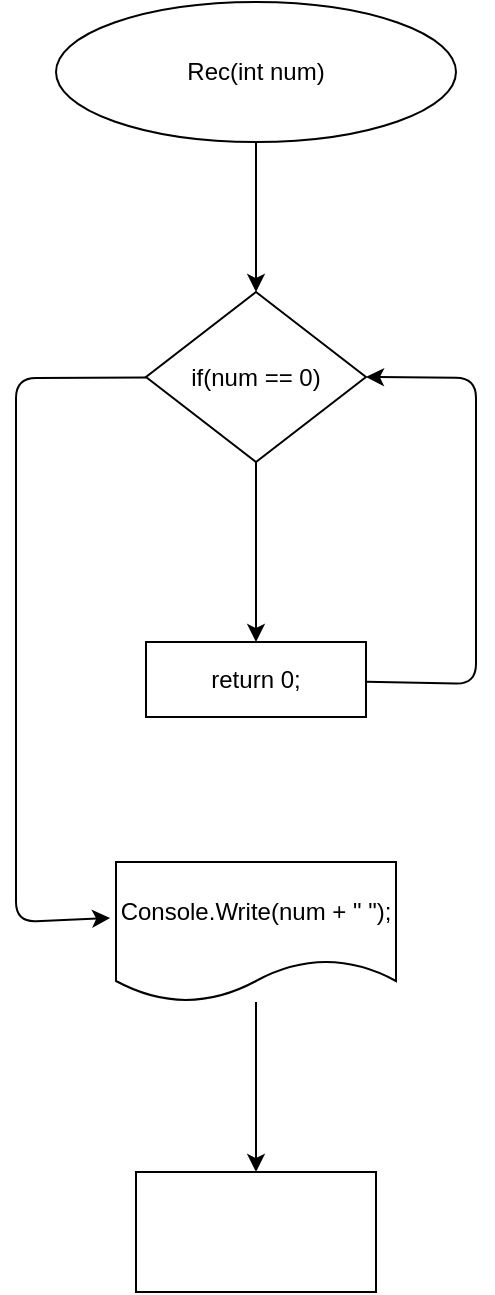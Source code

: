 <mxfile>
    <diagram id="f2G0p10LGin2iULdlwI0" name="Page-1">
        <mxGraphModel dx="1369" dy="519" grid="1" gridSize="10" guides="1" tooltips="1" connect="1" arrows="1" fold="1" page="1" pageScale="1" pageWidth="850" pageHeight="1100" math="0" shadow="0">
            <root>
                <mxCell id="0"/>
                <mxCell id="1" parent="0"/>
                <mxCell id="4" value="" style="edgeStyle=none;html=1;" edge="1" parent="1" source="2" target="3">
                    <mxGeometry relative="1" as="geometry"/>
                </mxCell>
                <mxCell id="2" value="Rec(int num)" style="ellipse;whiteSpace=wrap;html=1;" vertex="1" parent="1">
                    <mxGeometry x="290" y="80" width="200" height="70" as="geometry"/>
                </mxCell>
                <mxCell id="6" value="" style="edgeStyle=none;html=1;" edge="1" parent="1" source="3" target="5">
                    <mxGeometry relative="1" as="geometry"/>
                </mxCell>
                <mxCell id="10" style="edgeStyle=none;html=1;entryX=-0.021;entryY=0.4;entryDx=0;entryDy=0;entryPerimeter=0;" edge="1" parent="1" source="3" target="11">
                    <mxGeometry relative="1" as="geometry">
                        <mxPoint x="319" y="532" as="targetPoint"/>
                        <Array as="points">
                            <mxPoint x="270" y="268"/>
                            <mxPoint x="270" y="540"/>
                        </Array>
                    </mxGeometry>
                </mxCell>
                <mxCell id="3" value="if(num == 0)" style="rhombus;whiteSpace=wrap;html=1;" vertex="1" parent="1">
                    <mxGeometry x="335" y="225" width="110" height="85" as="geometry"/>
                </mxCell>
                <mxCell id="7" style="edgeStyle=none;html=1;entryX=1;entryY=0.5;entryDx=0;entryDy=0;" edge="1" parent="1" source="5" target="3">
                    <mxGeometry relative="1" as="geometry">
                        <Array as="points">
                            <mxPoint x="500" y="421"/>
                            <mxPoint x="500" y="268"/>
                        </Array>
                    </mxGeometry>
                </mxCell>
                <mxCell id="5" value="return 0;" style="whiteSpace=wrap;html=1;" vertex="1" parent="1">
                    <mxGeometry x="335" y="400" width="110" height="37.5" as="geometry"/>
                </mxCell>
                <mxCell id="13" value="" style="edgeStyle=none;html=1;" edge="1" parent="1" source="11" target="12">
                    <mxGeometry relative="1" as="geometry"/>
                </mxCell>
                <mxCell id="11" value="Console.Write(num + &quot; &quot;);" style="shape=document;whiteSpace=wrap;html=1;boundedLbl=1;" vertex="1" parent="1">
                    <mxGeometry x="320" y="510" width="140" height="70" as="geometry"/>
                </mxCell>
                <mxCell id="12" value="" style="whiteSpace=wrap;html=1;" vertex="1" parent="1">
                    <mxGeometry x="330" y="665" width="120" height="60" as="geometry"/>
                </mxCell>
            </root>
        </mxGraphModel>
    </diagram>
</mxfile>